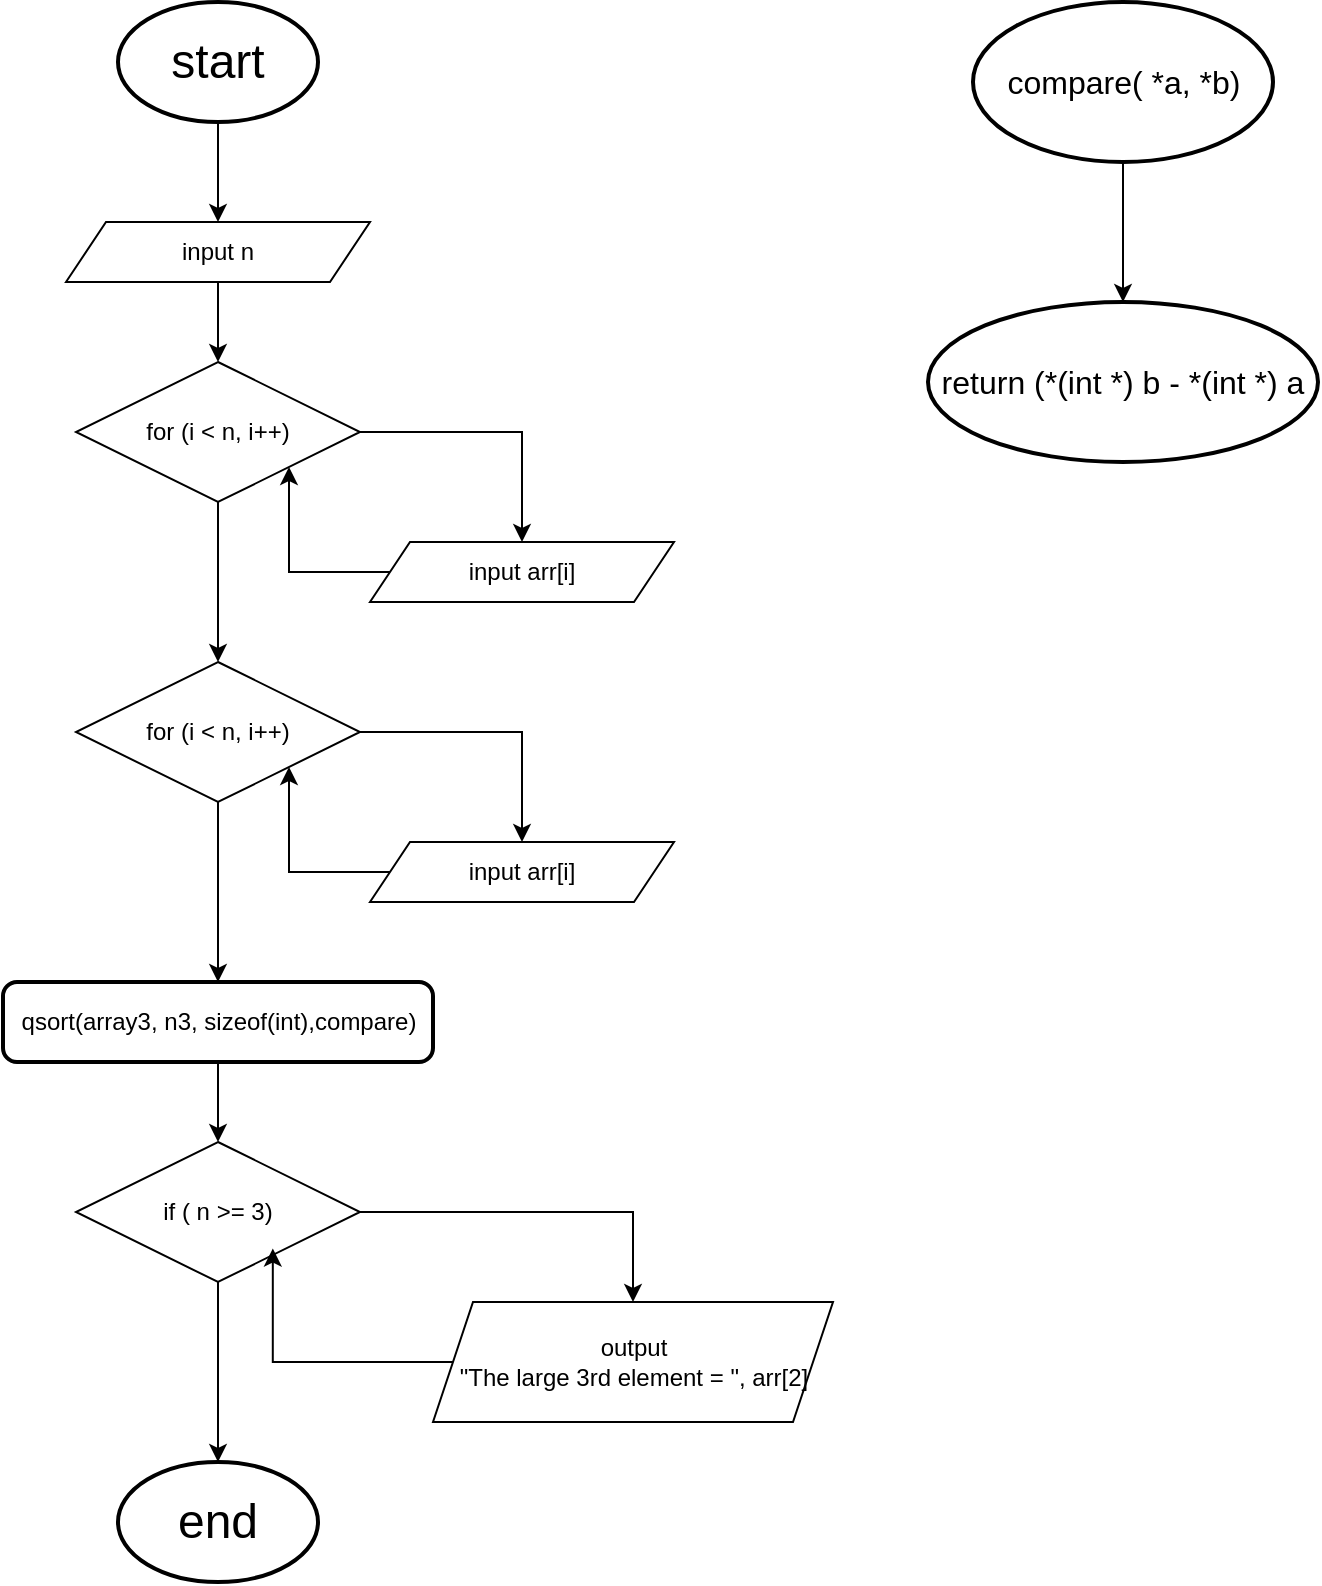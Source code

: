<mxfile version="25.0.3">
  <diagram name="Page-1" id="4rfsP4FS0YhLfnxtRVdF">
    <mxGraphModel dx="1195" dy="622" grid="1" gridSize="10" guides="1" tooltips="1" connect="1" arrows="1" fold="1" page="1" pageScale="1" pageWidth="850" pageHeight="1100" math="0" shadow="0">
      <root>
        <mxCell id="0" />
        <mxCell id="1" parent="0" />
        <mxCell id="r52vGvfyeMi3x_1KPSF8-7" style="edgeStyle=orthogonalEdgeStyle;rounded=0;orthogonalLoop=1;jettySize=auto;html=1;entryX=0.5;entryY=0;entryDx=0;entryDy=0;" edge="1" parent="1" source="r52vGvfyeMi3x_1KPSF8-1" target="r52vGvfyeMi3x_1KPSF8-4">
          <mxGeometry relative="1" as="geometry" />
        </mxCell>
        <mxCell id="r52vGvfyeMi3x_1KPSF8-1" value="&lt;font style=&quot;font-size: 24px;&quot;&gt;start&lt;/font&gt;" style="strokeWidth=2;html=1;shape=mxgraph.flowchart.start_1;whiteSpace=wrap;" vertex="1" parent="1">
          <mxGeometry x="375" y="40" width="100" height="60" as="geometry" />
        </mxCell>
        <mxCell id="r52vGvfyeMi3x_1KPSF8-2" value="&lt;font style=&quot;font-size: 24px;&quot;&gt;end&lt;/font&gt;" style="strokeWidth=2;html=1;shape=mxgraph.flowchart.start_1;whiteSpace=wrap;" vertex="1" parent="1">
          <mxGeometry x="375" y="770" width="100" height="60" as="geometry" />
        </mxCell>
        <mxCell id="r52vGvfyeMi3x_1KPSF8-9" style="edgeStyle=orthogonalEdgeStyle;rounded=0;orthogonalLoop=1;jettySize=auto;html=1;entryX=0.5;entryY=0;entryDx=0;entryDy=0;" edge="1" parent="1" source="r52vGvfyeMi3x_1KPSF8-3" target="r52vGvfyeMi3x_1KPSF8-6">
          <mxGeometry relative="1" as="geometry" />
        </mxCell>
        <mxCell id="r52vGvfyeMi3x_1KPSF8-13" style="edgeStyle=orthogonalEdgeStyle;rounded=0;orthogonalLoop=1;jettySize=auto;html=1;entryX=0.5;entryY=0;entryDx=0;entryDy=0;" edge="1" parent="1" source="r52vGvfyeMi3x_1KPSF8-3" target="r52vGvfyeMi3x_1KPSF8-11">
          <mxGeometry relative="1" as="geometry" />
        </mxCell>
        <mxCell id="r52vGvfyeMi3x_1KPSF8-3" value="for (i &amp;lt; n, i++)" style="rhombus;whiteSpace=wrap;html=1;" vertex="1" parent="1">
          <mxGeometry x="354" y="220" width="142" height="70" as="geometry" />
        </mxCell>
        <mxCell id="r52vGvfyeMi3x_1KPSF8-8" style="edgeStyle=orthogonalEdgeStyle;rounded=0;orthogonalLoop=1;jettySize=auto;html=1;entryX=0.5;entryY=0;entryDx=0;entryDy=0;" edge="1" parent="1" source="r52vGvfyeMi3x_1KPSF8-4" target="r52vGvfyeMi3x_1KPSF8-3">
          <mxGeometry relative="1" as="geometry" />
        </mxCell>
        <mxCell id="r52vGvfyeMi3x_1KPSF8-4" value="input n" style="shape=parallelogram;perimeter=parallelogramPerimeter;whiteSpace=wrap;html=1;fixedSize=1;" vertex="1" parent="1">
          <mxGeometry x="349" y="150" width="152" height="30" as="geometry" />
        </mxCell>
        <mxCell id="r52vGvfyeMi3x_1KPSF8-10" style="edgeStyle=orthogonalEdgeStyle;rounded=0;orthogonalLoop=1;jettySize=auto;html=1;entryX=1;entryY=1;entryDx=0;entryDy=0;" edge="1" parent="1" source="r52vGvfyeMi3x_1KPSF8-6" target="r52vGvfyeMi3x_1KPSF8-3">
          <mxGeometry relative="1" as="geometry" />
        </mxCell>
        <mxCell id="r52vGvfyeMi3x_1KPSF8-6" value="input arr[i]" style="shape=parallelogram;perimeter=parallelogramPerimeter;whiteSpace=wrap;html=1;fixedSize=1;" vertex="1" parent="1">
          <mxGeometry x="501" y="310" width="152" height="30" as="geometry" />
        </mxCell>
        <mxCell id="r52vGvfyeMi3x_1KPSF8-14" style="edgeStyle=orthogonalEdgeStyle;rounded=0;orthogonalLoop=1;jettySize=auto;html=1;entryX=0.5;entryY=0;entryDx=0;entryDy=0;" edge="1" parent="1" source="r52vGvfyeMi3x_1KPSF8-11" target="r52vGvfyeMi3x_1KPSF8-12">
          <mxGeometry relative="1" as="geometry" />
        </mxCell>
        <mxCell id="r52vGvfyeMi3x_1KPSF8-19" style="edgeStyle=orthogonalEdgeStyle;rounded=0;orthogonalLoop=1;jettySize=auto;html=1;entryX=0.5;entryY=0;entryDx=0;entryDy=0;" edge="1" parent="1" source="r52vGvfyeMi3x_1KPSF8-11" target="r52vGvfyeMi3x_1KPSF8-16">
          <mxGeometry relative="1" as="geometry" />
        </mxCell>
        <mxCell id="r52vGvfyeMi3x_1KPSF8-11" value="for (i &amp;lt; n, i++)" style="rhombus;whiteSpace=wrap;html=1;" vertex="1" parent="1">
          <mxGeometry x="354" y="370" width="142" height="70" as="geometry" />
        </mxCell>
        <mxCell id="r52vGvfyeMi3x_1KPSF8-15" style="edgeStyle=orthogonalEdgeStyle;rounded=0;orthogonalLoop=1;jettySize=auto;html=1;entryX=1;entryY=1;entryDx=0;entryDy=0;" edge="1" parent="1" source="r52vGvfyeMi3x_1KPSF8-12" target="r52vGvfyeMi3x_1KPSF8-11">
          <mxGeometry relative="1" as="geometry" />
        </mxCell>
        <mxCell id="r52vGvfyeMi3x_1KPSF8-12" value="input arr[i]" style="shape=parallelogram;perimeter=parallelogramPerimeter;whiteSpace=wrap;html=1;fixedSize=1;" vertex="1" parent="1">
          <mxGeometry x="501" y="460" width="152" height="30" as="geometry" />
        </mxCell>
        <mxCell id="r52vGvfyeMi3x_1KPSF8-20" style="edgeStyle=orthogonalEdgeStyle;rounded=0;orthogonalLoop=1;jettySize=auto;html=1;entryX=0.5;entryY=0;entryDx=0;entryDy=0;" edge="1" parent="1" source="r52vGvfyeMi3x_1KPSF8-16" target="r52vGvfyeMi3x_1KPSF8-17">
          <mxGeometry relative="1" as="geometry" />
        </mxCell>
        <mxCell id="r52vGvfyeMi3x_1KPSF8-16" value="qsort(array3, n3, sizeof(int),compare)" style="rounded=1;whiteSpace=wrap;html=1;absoluteArcSize=1;arcSize=14;strokeWidth=2;" vertex="1" parent="1">
          <mxGeometry x="317.5" y="530" width="215" height="40" as="geometry" />
        </mxCell>
        <mxCell id="r52vGvfyeMi3x_1KPSF8-21" style="edgeStyle=orthogonalEdgeStyle;rounded=0;orthogonalLoop=1;jettySize=auto;html=1;entryX=0.5;entryY=0;entryDx=0;entryDy=0;" edge="1" parent="1" source="r52vGvfyeMi3x_1KPSF8-17" target="r52vGvfyeMi3x_1KPSF8-18">
          <mxGeometry relative="1" as="geometry" />
        </mxCell>
        <mxCell id="r52vGvfyeMi3x_1KPSF8-17" value="if ( n &amp;gt;= 3)" style="rhombus;whiteSpace=wrap;html=1;" vertex="1" parent="1">
          <mxGeometry x="354" y="610" width="142" height="70" as="geometry" />
        </mxCell>
        <mxCell id="r52vGvfyeMi3x_1KPSF8-18" value="output&lt;div&gt;&quot;The large 3rd element = &quot;, arr[2]&lt;/div&gt;" style="shape=parallelogram;perimeter=parallelogramPerimeter;whiteSpace=wrap;html=1;fixedSize=1;" vertex="1" parent="1">
          <mxGeometry x="532.5" y="690" width="200" height="60" as="geometry" />
        </mxCell>
        <mxCell id="r52vGvfyeMi3x_1KPSF8-22" style="edgeStyle=orthogonalEdgeStyle;rounded=0;orthogonalLoop=1;jettySize=auto;html=1;entryX=0.693;entryY=0.761;entryDx=0;entryDy=0;entryPerimeter=0;" edge="1" parent="1" source="r52vGvfyeMi3x_1KPSF8-18" target="r52vGvfyeMi3x_1KPSF8-17">
          <mxGeometry relative="1" as="geometry" />
        </mxCell>
        <mxCell id="r52vGvfyeMi3x_1KPSF8-24" style="edgeStyle=orthogonalEdgeStyle;rounded=0;orthogonalLoop=1;jettySize=auto;html=1;entryX=0.5;entryY=0;entryDx=0;entryDy=0;entryPerimeter=0;" edge="1" parent="1" source="r52vGvfyeMi3x_1KPSF8-17" target="r52vGvfyeMi3x_1KPSF8-2">
          <mxGeometry relative="1" as="geometry" />
        </mxCell>
        <mxCell id="r52vGvfyeMi3x_1KPSF8-25" value="&lt;font style=&quot;font-size: 16px;&quot;&gt;compare( *a, *b)&lt;/font&gt;" style="strokeWidth=2;html=1;shape=mxgraph.flowchart.start_1;whiteSpace=wrap;" vertex="1" parent="1">
          <mxGeometry x="802.5" y="40" width="150" height="80" as="geometry" />
        </mxCell>
        <mxCell id="r52vGvfyeMi3x_1KPSF8-26" value="&lt;font style=&quot;font-size: 16px;&quot;&gt;return (*(int *) b - *(int *) a&lt;/font&gt;" style="strokeWidth=2;html=1;shape=mxgraph.flowchart.start_1;whiteSpace=wrap;" vertex="1" parent="1">
          <mxGeometry x="780" y="190" width="195" height="80" as="geometry" />
        </mxCell>
        <mxCell id="r52vGvfyeMi3x_1KPSF8-27" style="edgeStyle=orthogonalEdgeStyle;rounded=0;orthogonalLoop=1;jettySize=auto;html=1;entryX=0.5;entryY=0;entryDx=0;entryDy=0;entryPerimeter=0;" edge="1" parent="1" source="r52vGvfyeMi3x_1KPSF8-25" target="r52vGvfyeMi3x_1KPSF8-26">
          <mxGeometry relative="1" as="geometry" />
        </mxCell>
      </root>
    </mxGraphModel>
  </diagram>
</mxfile>
